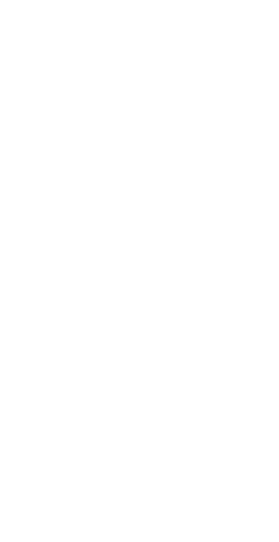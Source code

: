 digraph {
    graph [
        bgcolor="#00000000",
        rankdir=BT,
        ];
    node [color=white, fontcolor="#FFFFFF"];
    edge [color=white];

    x [shape=box];
    y [shape=box];
    z [shape=box];
    f1 [label="f", shape=circle];
    f2 [label="f", shape=circle];
    g [shape=circle];
    h [shape=circle];

    f1 -> x -> g -> z;
    f2 -> y -> g;
    x -> h;
}
